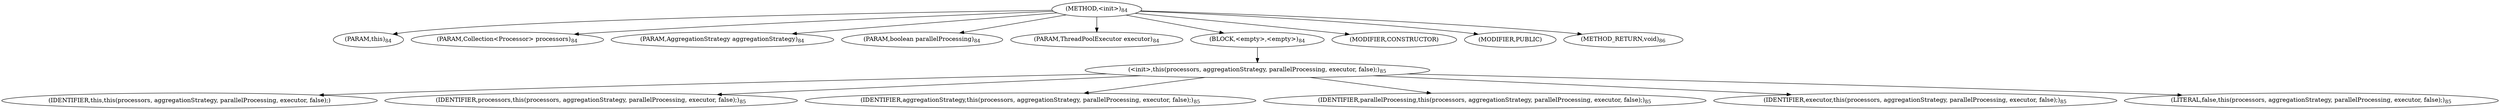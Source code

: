 digraph "&lt;init&gt;" {  
"155" [label = <(METHOD,&lt;init&gt;)<SUB>84</SUB>> ]
"25" [label = <(PARAM,this)<SUB>84</SUB>> ]
"156" [label = <(PARAM,Collection&lt;Processor&gt; processors)<SUB>84</SUB>> ]
"157" [label = <(PARAM,AggregationStrategy aggregationStrategy)<SUB>84</SUB>> ]
"158" [label = <(PARAM,boolean parallelProcessing)<SUB>84</SUB>> ]
"159" [label = <(PARAM,ThreadPoolExecutor executor)<SUB>84</SUB>> ]
"160" [label = <(BLOCK,&lt;empty&gt;,&lt;empty&gt;)<SUB>84</SUB>> ]
"161" [label = <(&lt;init&gt;,this(processors, aggregationStrategy, parallelProcessing, executor, false);)<SUB>85</SUB>> ]
"24" [label = <(IDENTIFIER,this,this(processors, aggregationStrategy, parallelProcessing, executor, false);)> ]
"162" [label = <(IDENTIFIER,processors,this(processors, aggregationStrategy, parallelProcessing, executor, false);)<SUB>85</SUB>> ]
"163" [label = <(IDENTIFIER,aggregationStrategy,this(processors, aggregationStrategy, parallelProcessing, executor, false);)<SUB>85</SUB>> ]
"164" [label = <(IDENTIFIER,parallelProcessing,this(processors, aggregationStrategy, parallelProcessing, executor, false);)<SUB>85</SUB>> ]
"165" [label = <(IDENTIFIER,executor,this(processors, aggregationStrategy, parallelProcessing, executor, false);)<SUB>85</SUB>> ]
"166" [label = <(LITERAL,false,this(processors, aggregationStrategy, parallelProcessing, executor, false);)<SUB>85</SUB>> ]
"167" [label = <(MODIFIER,CONSTRUCTOR)> ]
"168" [label = <(MODIFIER,PUBLIC)> ]
"169" [label = <(METHOD_RETURN,void)<SUB>86</SUB>> ]
  "155" -> "25" 
  "155" -> "156" 
  "155" -> "157" 
  "155" -> "158" 
  "155" -> "159" 
  "155" -> "160" 
  "155" -> "167" 
  "155" -> "168" 
  "155" -> "169" 
  "160" -> "161" 
  "161" -> "24" 
  "161" -> "162" 
  "161" -> "163" 
  "161" -> "164" 
  "161" -> "165" 
  "161" -> "166" 
}
